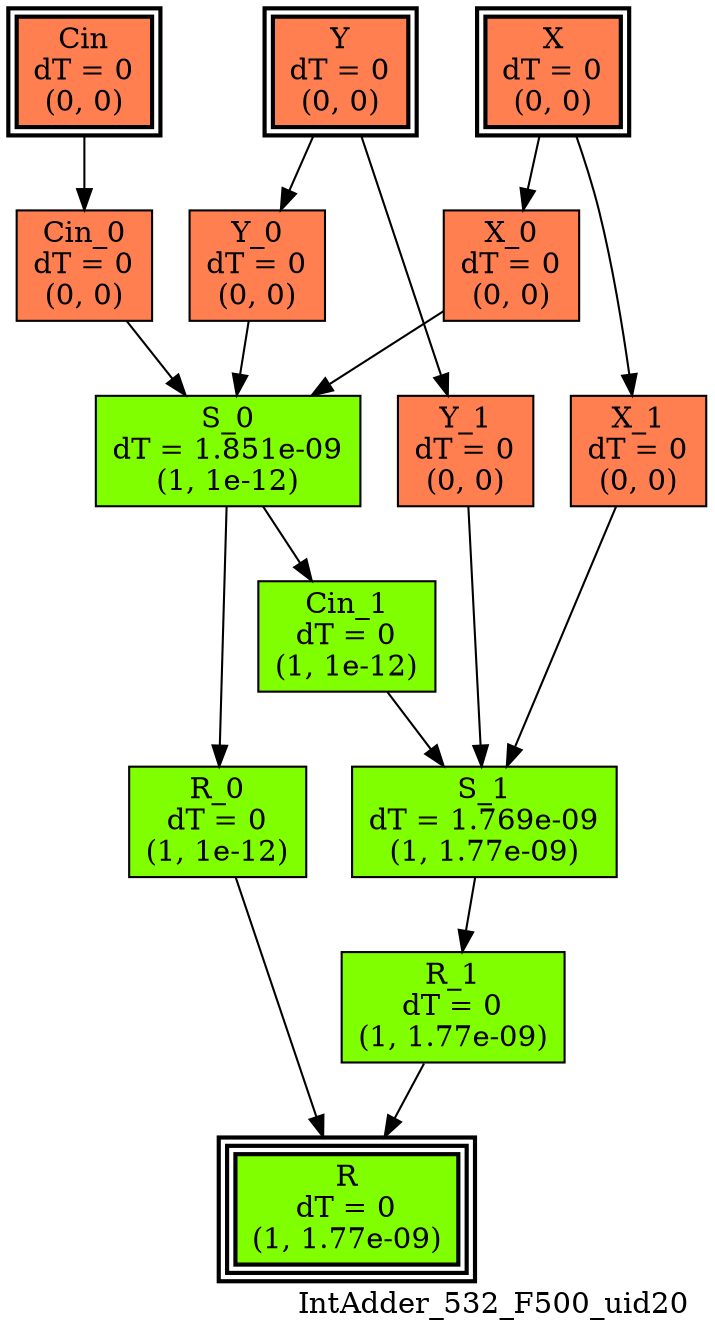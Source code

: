 digraph IntAdder_532_F500_uid20
{
	//graph drawing options
	label=IntAdder_532_F500_uid20;
	labelloc=bottom;
	labeljust=right;
	ratio=auto;
	nodesep=0.25;
	ranksep=0.5;

	//input/output signals of operator IntAdder_532_F500_uid20
	X__IntAdder_532_F500_uid20 [ label="X\ndT = 0\n(0, 0)", shape=box, color=black, style="bold, filled", fillcolor=coral, peripheries=2 ];
	Y__IntAdder_532_F500_uid20 [ label="Y\ndT = 0\n(0, 0)", shape=box, color=black, style="bold, filled", fillcolor=coral, peripheries=2 ];
	Cin__IntAdder_532_F500_uid20 [ label="Cin\ndT = 0\n(0, 0)", shape=box, color=black, style="bold, filled", fillcolor=coral, peripheries=2 ];
	R__IntAdder_532_F500_uid20 [ label="R\ndT = 0\n(1, 1.77e-09)", shape=box, color=black, style="bold, filled", fillcolor=chartreuse, peripheries=3 ];
	{rank=same X__IntAdder_532_F500_uid20, Y__IntAdder_532_F500_uid20, Cin__IntAdder_532_F500_uid20};
	{rank=same R__IntAdder_532_F500_uid20};
	//internal signals of operator IntAdder_532_F500_uid20
	Cin_0__IntAdder_532_F500_uid20 [ label="Cin_0\ndT = 0\n(0, 0)", shape=box, color=black, style=filled, fillcolor=coral, peripheries=1 ];
	X_0__IntAdder_532_F500_uid20 [ label="X_0\ndT = 0\n(0, 0)", shape=box, color=black, style=filled, fillcolor=coral, peripheries=1 ];
	Y_0__IntAdder_532_F500_uid20 [ label="Y_0\ndT = 0\n(0, 0)", shape=box, color=black, style=filled, fillcolor=coral, peripheries=1 ];
	S_0__IntAdder_532_F500_uid20 [ label="S_0\ndT = 1.851e-09\n(1, 1e-12)", shape=box, color=black, style=filled, fillcolor=chartreuse, peripheries=1 ];
	R_0__IntAdder_532_F500_uid20 [ label="R_0\ndT = 0\n(1, 1e-12)", shape=box, color=black, style=filled, fillcolor=chartreuse, peripheries=1 ];
	Cin_1__IntAdder_532_F500_uid20 [ label="Cin_1\ndT = 0\n(1, 1e-12)", shape=box, color=black, style=filled, fillcolor=chartreuse, peripheries=1 ];
	X_1__IntAdder_532_F500_uid20 [ label="X_1\ndT = 0\n(0, 0)", shape=box, color=black, style=filled, fillcolor=coral, peripheries=1 ];
	Y_1__IntAdder_532_F500_uid20 [ label="Y_1\ndT = 0\n(0, 0)", shape=box, color=black, style=filled, fillcolor=coral, peripheries=1 ];
	S_1__IntAdder_532_F500_uid20 [ label="S_1\ndT = 1.769e-09\n(1, 1.77e-09)", shape=box, color=black, style=filled, fillcolor=chartreuse, peripheries=1 ];
	R_1__IntAdder_532_F500_uid20 [ label="R_1\ndT = 0\n(1, 1.77e-09)", shape=box, color=black, style=filled, fillcolor=chartreuse, peripheries=1 ];

	//subcomponents of operator IntAdder_532_F500_uid20

	//input and internal signal connections of operator IntAdder_532_F500_uid20
	X__IntAdder_532_F500_uid20 -> X_0__IntAdder_532_F500_uid20 [ arrowhead=normal, arrowsize=1.0, arrowtail=normal, color=black, dir=forward  ];
	X__IntAdder_532_F500_uid20 -> X_1__IntAdder_532_F500_uid20 [ arrowhead=normal, arrowsize=1.0, arrowtail=normal, color=black, dir=forward  ];
	Y__IntAdder_532_F500_uid20 -> Y_0__IntAdder_532_F500_uid20 [ arrowhead=normal, arrowsize=1.0, arrowtail=normal, color=black, dir=forward  ];
	Y__IntAdder_532_F500_uid20 -> Y_1__IntAdder_532_F500_uid20 [ arrowhead=normal, arrowsize=1.0, arrowtail=normal, color=black, dir=forward  ];
	Cin__IntAdder_532_F500_uid20 -> Cin_0__IntAdder_532_F500_uid20 [ arrowhead=normal, arrowsize=1.0, arrowtail=normal, color=black, dir=forward  ];
	Cin_0__IntAdder_532_F500_uid20 -> S_0__IntAdder_532_F500_uid20 [ arrowhead=normal, arrowsize=1.0, arrowtail=normal, color=black, dir=forward  ];
	X_0__IntAdder_532_F500_uid20 -> S_0__IntAdder_532_F500_uid20 [ arrowhead=normal, arrowsize=1.0, arrowtail=normal, color=black, dir=forward  ];
	Y_0__IntAdder_532_F500_uid20 -> S_0__IntAdder_532_F500_uid20 [ arrowhead=normal, arrowsize=1.0, arrowtail=normal, color=black, dir=forward  ];
	S_0__IntAdder_532_F500_uid20 -> R_0__IntAdder_532_F500_uid20 [ arrowhead=normal, arrowsize=1.0, arrowtail=normal, color=black, dir=forward  ];
	S_0__IntAdder_532_F500_uid20 -> Cin_1__IntAdder_532_F500_uid20 [ arrowhead=normal, arrowsize=1.0, arrowtail=normal, color=black, dir=forward  ];
	R_0__IntAdder_532_F500_uid20 -> R__IntAdder_532_F500_uid20 [ arrowhead=normal, arrowsize=1.0, arrowtail=normal, color=black, dir=forward  ];
	Cin_1__IntAdder_532_F500_uid20 -> S_1__IntAdder_532_F500_uid20 [ arrowhead=normal, arrowsize=1.0, arrowtail=normal, color=black, dir=forward  ];
	X_1__IntAdder_532_F500_uid20 -> S_1__IntAdder_532_F500_uid20 [ arrowhead=normal, arrowsize=1.0, arrowtail=normal, color=black, dir=forward  ];
	Y_1__IntAdder_532_F500_uid20 -> S_1__IntAdder_532_F500_uid20 [ arrowhead=normal, arrowsize=1.0, arrowtail=normal, color=black, dir=forward  ];
	S_1__IntAdder_532_F500_uid20 -> R_1__IntAdder_532_F500_uid20 [ arrowhead=normal, arrowsize=1.0, arrowtail=normal, color=black, dir=forward  ];
	R_1__IntAdder_532_F500_uid20 -> R__IntAdder_532_F500_uid20 [ arrowhead=normal, arrowsize=1.0, arrowtail=normal, color=black, dir=forward  ];
}

